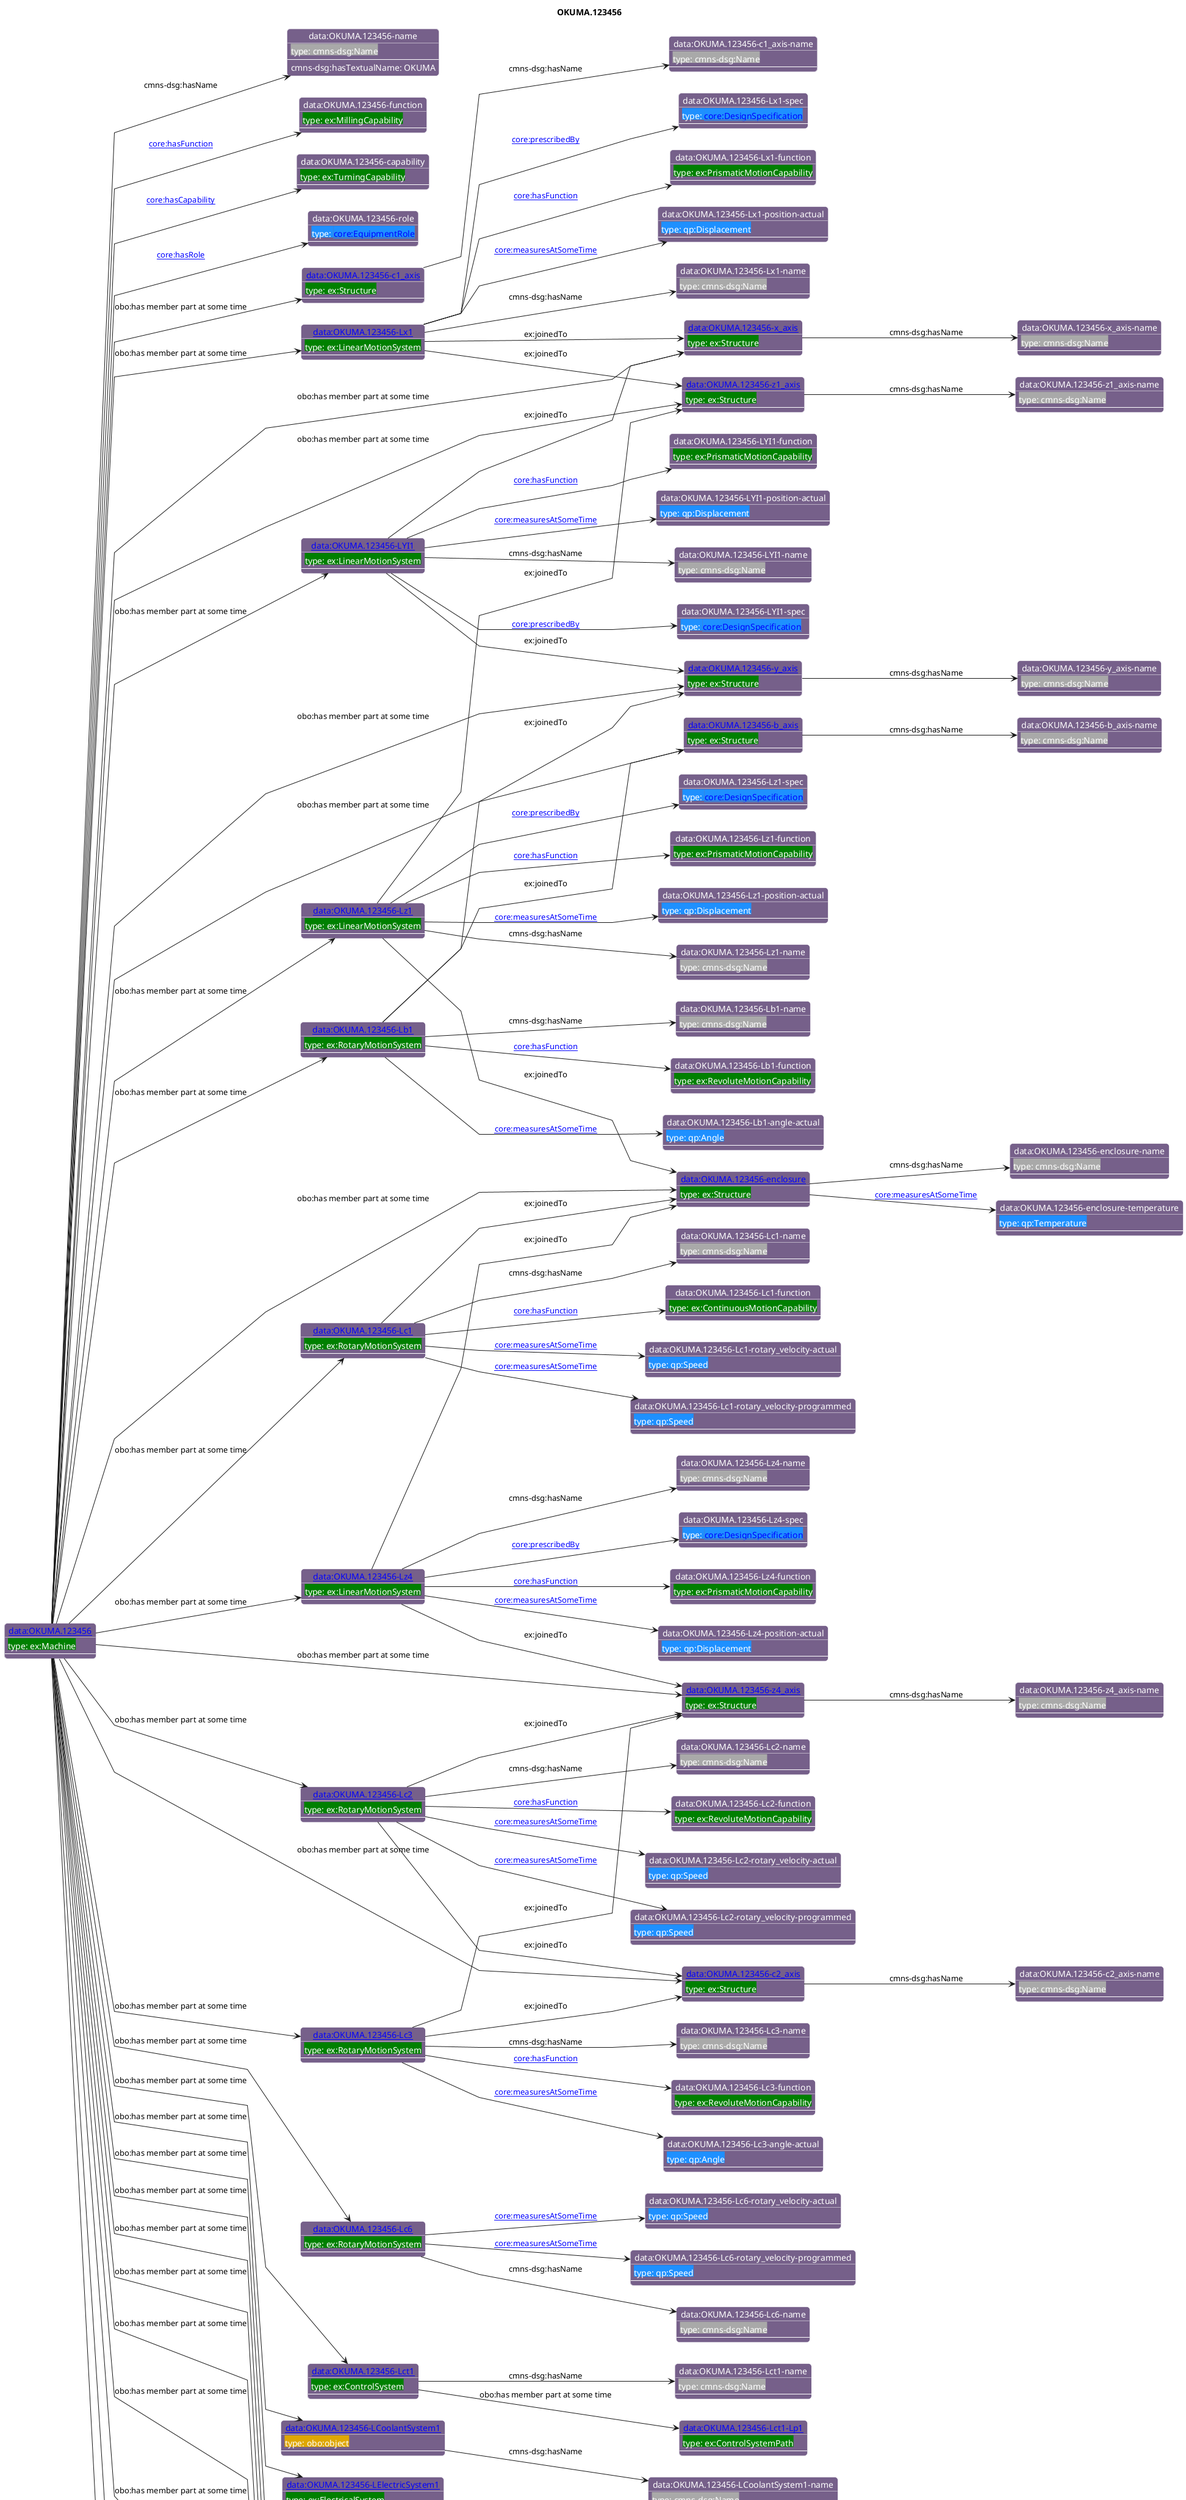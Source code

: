 @startuml
skinparam linetype polyline
left to right direction
title OKUMA.123456

skinparam roundCorner 10

skinparam object {
  BackgroundColor 76608A
  fontColor White
  BorderColor White 
  FontName Helvetica   
}

skinparam class{
   BackgroundColor White
   fontColor black
   FontStyle bold
   FontName Helvetica
}

object "[[./OKUMA.123456.html data:OKUMA.123456]]" as o1 #76608A {
 <back:#Green>type: ex:Machine</back> 
---
 }
object "data:OKUMA.123456-name" as o2 #76608A {
 <back:#DarkGrey>type: cmns-dsg:Name</back> 
---
 }
object "data:OKUMA.123456-function" as o3 #76608A {
 <back:#Green>type: ex:MillingCapability</back> 
---
 }
object "data:OKUMA.123456-capability" as o4 #76608A {
 <back:#Green>type: ex:TurningCapability</back> 
---
 }
object "data:OKUMA.123456-role" as o5 #76608A {
 <back:#1E90FF>type: [[https://spec.industrialontologies.org/ontology/core/Core/EquipmentRole core:EquipmentRole]]</back> 
---
 }
object "[[./OKUMA.123456-x_axis.html data:OKUMA.123456-x_axis]]" as o6 #76608A {
 <back:#Green>type: ex:Structure</back> 
---
 }
object "data:OKUMA.123456-x_axis-name" as o7 #76608A {
 <back:#DarkGrey>type: cmns-dsg:Name</back> 
---
 }
object "[[./OKUMA.123456-y_axis.html data:OKUMA.123456-y_axis]]" as o8 #76608A {
 <back:#Green>type: ex:Structure</back> 
---
 }
object "data:OKUMA.123456-y_axis-name" as o9 #76608A {
 <back:#DarkGrey>type: cmns-dsg:Name</back> 
---
 }
object "[[./OKUMA.123456-z1_axis.html data:OKUMA.123456-z1_axis]]" as o10 #76608A {
 <back:#Green>type: ex:Structure</back> 
---
 }
object "data:OKUMA.123456-z1_axis-name" as o11 #76608A {
 <back:#DarkGrey>type: cmns-dsg:Name</back> 
---
 }
object "[[./OKUMA.123456-z4_axis.html data:OKUMA.123456-z4_axis]]" as o12 #76608A {
 <back:#Green>type: ex:Structure</back> 
---
 }
object "data:OKUMA.123456-z4_axis-name" as o13 #76608A {
 <back:#DarkGrey>type: cmns-dsg:Name</back> 
---
 }
object "[[./OKUMA.123456-b_axis.html data:OKUMA.123456-b_axis]]" as o14 #76608A {
 <back:#Green>type: ex:Structure</back> 
---
 }
object "data:OKUMA.123456-b_axis-name" as o15 #76608A {
 <back:#DarkGrey>type: cmns-dsg:Name</back> 
---
 }
object "[[./OKUMA.123456-c1_axis.html data:OKUMA.123456-c1_axis]]" as o16 #76608A {
 <back:#Green>type: ex:Structure</back> 
---
 }
object "data:OKUMA.123456-c1_axis-name" as o17 #76608A {
 <back:#DarkGrey>type: cmns-dsg:Name</back> 
---
 }
object "[[./OKUMA.123456-c2_axis.html data:OKUMA.123456-c2_axis]]" as o18 #76608A {
 <back:#Green>type: ex:Structure</back> 
---
 }
object "data:OKUMA.123456-c2_axis-name" as o19 #76608A {
 <back:#DarkGrey>type: cmns-dsg:Name</back> 
---
 }
object "[[./OKUMA.123456-Lx1.html data:OKUMA.123456-Lx1]]" as o20 #76608A {
 <back:#Green>type: ex:LinearMotionSystem</back> 
---
 }
object "data:OKUMA.123456-Lx1-name" as o21 #76608A {
 <back:#DarkGrey>type: cmns-dsg:Name</back> 
---
 }
object "data:OKUMA.123456-Lx1-spec" as o22 #76608A {
 <back:#1E90FF>type: [[https://spec.industrialontologies.org/ontology/core/Core/DesignSpecification core:DesignSpecification]]</back> 
---
 }
object "data:OKUMA.123456-Lx1-function" as o23 #76608A {
 <back:#Green>type: ex:PrismaticMotionCapability</back> 
---
 }
object "data:OKUMA.123456-Lx1-position-actual" as o24 #76608A {
 <back:#1E90FF>type: qp:Displacement</back> 
---
 }
object "[[./OKUMA.123456-LYI1.html data:OKUMA.123456-LYI1]]" as o25 #76608A {
 <back:#Green>type: ex:LinearMotionSystem</back> 
---
 }
object "data:OKUMA.123456-LYI1-name" as o26 #76608A {
 <back:#DarkGrey>type: cmns-dsg:Name</back> 
---
 }
object "data:OKUMA.123456-LYI1-spec" as o27 #76608A {
 <back:#1E90FF>type: [[https://spec.industrialontologies.org/ontology/core/Core/DesignSpecification core:DesignSpecification]]</back> 
---
 }
object "data:OKUMA.123456-LYI1-function" as o28 #76608A {
 <back:#Green>type: ex:PrismaticMotionCapability</back> 
---
 }
object "data:OKUMA.123456-LYI1-position-actual" as o29 #76608A {
 <back:#1E90FF>type: qp:Displacement</back> 
---
 }
object "[[./OKUMA.123456-Lz1.html data:OKUMA.123456-Lz1]]" as o30 #76608A {
 <back:#Green>type: ex:LinearMotionSystem</back> 
---
 }
object "data:OKUMA.123456-Lz1-name" as o31 #76608A {
 <back:#DarkGrey>type: cmns-dsg:Name</back> 
---
 }
object "data:OKUMA.123456-Lz1-spec" as o32 #76608A {
 <back:#1E90FF>type: [[https://spec.industrialontologies.org/ontology/core/Core/DesignSpecification core:DesignSpecification]]</back> 
---
 }
object "[[./OKUMA.123456-enclosure.html data:OKUMA.123456-enclosure]]" as o33 #76608A {
 <back:#Green>type: ex:Structure</back> 
---
 }
object "data:OKUMA.123456-Lz1-function" as o34 #76608A {
 <back:#Green>type: ex:PrismaticMotionCapability</back> 
---
 }
object "data:OKUMA.123456-Lz1-position-actual" as o35 #76608A {
 <back:#1E90FF>type: qp:Displacement</back> 
---
 }
object "[[./OKUMA.123456-Lb1.html data:OKUMA.123456-Lb1]]" as o36 #76608A {
 <back:#Green>type: ex:RotaryMotionSystem</back> 
---
 }
object "data:OKUMA.123456-Lb1-name" as o37 #76608A {
 <back:#DarkGrey>type: cmns-dsg:Name</back> 
---
 }
object "data:OKUMA.123456-Lb1-function" as o38 #76608A {
 <back:#Green>type: ex:RevoluteMotionCapability</back> 
---
 }
object "data:OKUMA.123456-Lb1-angle-actual" as o39 #76608A {
 <back:#1E90FF>type: qp:Angle</back> 
---
 }
object "[[./OKUMA.123456-Lc1.html data:OKUMA.123456-Lc1]]" as o40 #76608A {
 <back:#Green>type: ex:RotaryMotionSystem</back> 
---
 }
object "data:OKUMA.123456-Lc1-name" as o41 #76608A {
 <back:#DarkGrey>type: cmns-dsg:Name</back> 
---
 }
object "data:OKUMA.123456-Lc1-function" as o42 #76608A {
 <back:#Green>type: ex:ContinuousMotionCapability</back> 
---
 }
object "data:OKUMA.123456-Lc1-rotary_velocity-actual" as o43 #76608A {
 <back:#1E90FF>type: qp:Speed</back> 
---
 }
object "data:OKUMA.123456-Lc1-rotary_velocity-programmed" as o44 #76608A {
 <back:#1E90FF>type: qp:Speed</back> 
---
 }
object "[[./OKUMA.123456-Lz4.html data:OKUMA.123456-Lz4]]" as o45 #76608A {
 <back:#Green>type: ex:LinearMotionSystem</back> 
---
 }
object "data:OKUMA.123456-Lz4-name" as o46 #76608A {
 <back:#DarkGrey>type: cmns-dsg:Name</back> 
---
 }
object "data:OKUMA.123456-Lz4-spec" as o47 #76608A {
 <back:#1E90FF>type: [[https://spec.industrialontologies.org/ontology/core/Core/DesignSpecification core:DesignSpecification]]</back> 
---
 }
object "data:OKUMA.123456-Lz4-function" as o48 #76608A {
 <back:#Green>type: ex:PrismaticMotionCapability</back> 
---
 }
object "data:OKUMA.123456-Lz4-position-actual" as o49 #76608A {
 <back:#1E90FF>type: qp:Displacement</back> 
---
 }
object "[[./OKUMA.123456-Lc2.html data:OKUMA.123456-Lc2]]" as o50 #76608A {
 <back:#Green>type: ex:RotaryMotionSystem</back> 
---
 }
object "data:OKUMA.123456-Lc2-name" as o51 #76608A {
 <back:#DarkGrey>type: cmns-dsg:Name</back> 
---
 }
object "data:OKUMA.123456-Lc2-function" as o52 #76608A {
 <back:#Green>type: ex:RevoluteMotionCapability</back> 
---
 }
object "data:OKUMA.123456-Lc2-rotary_velocity-actual" as o53 #76608A {
 <back:#1E90FF>type: qp:Speed</back> 
---
 }
object "data:OKUMA.123456-Lc2-rotary_velocity-programmed" as o54 #76608A {
 <back:#1E90FF>type: qp:Speed</back> 
---
 }
object "[[./OKUMA.123456-Lc3.html data:OKUMA.123456-Lc3]]" as o55 #76608A {
 <back:#Green>type: ex:RotaryMotionSystem</back> 
---
 }
object "data:OKUMA.123456-Lc3-name" as o56 #76608A {
 <back:#DarkGrey>type: cmns-dsg:Name</back> 
---
 }
object "data:OKUMA.123456-Lc3-function" as o57 #76608A {
 <back:#Green>type: ex:RevoluteMotionCapability</back> 
---
 }
object "data:OKUMA.123456-Lc3-angle-actual" as o58 #76608A {
 <back:#1E90FF>type: qp:Angle</back> 
---
 }
object "[[./OKUMA.123456-Lc6.html data:OKUMA.123456-Lc6]]" as o59 #76608A {
 <back:#Green>type: ex:RotaryMotionSystem</back> 
---
 }
object "data:OKUMA.123456-Lc6-name" as o60 #76608A {
 <back:#DarkGrey>type: cmns-dsg:Name</back> 
---
 }
object "data:OKUMA.123456-Lc6-rotary_velocity-actual" as o61 #76608A {
 <back:#1E90FF>type: qp:Speed</back> 
---
 }
object "data:OKUMA.123456-Lc6-rotary_velocity-programmed" as o62 #76608A {
 <back:#1E90FF>type: qp:Speed</back> 
---
 }
object "[[./OKUMA.123456-Lct1.html data:OKUMA.123456-Lct1]]" as o63 #76608A {
 <back:#Green>type: ex:ControlSystem</back> 
---
 }
object "data:OKUMA.123456-Lct1-name" as o64 #76608A {
 <back:#DarkGrey>type: cmns-dsg:Name</back> 
---
 }
object "[[./OKUMA.123456-Lct1-Lp1.html data:OKUMA.123456-Lct1-Lp1]]" as o65 #76608A {
 <back:#Green>type: ex:ControlSystemPath</back> 
---
 }
object "[[./OKUMA.123456-LCoolantSystem1.html data:OKUMA.123456-LCoolantSystem1]]" as o66 #76608A {
 <back:#DFA702>type: obo:object</back> 
---
 }
object "data:OKUMA.123456-LCoolantSystem1-name" as o67 #76608A {
 <back:#DarkGrey>type: cmns-dsg:Name</back> 
---
 }
object "[[./OKUMA.123456-LElectricSystem1.html data:OKUMA.123456-LElectricSystem1]]" as o68 #76608A {
 <back:#Green>type: ex:ElectricalSystem</back> 
---
 }
object "data:OKUMA.123456-LElectricSystem1-name" as o69 #76608A {
 <back:#DarkGrey>type: cmns-dsg:Name</back> 
---
 }
object "[[./OKUMA.123456-LHydraulicSystem1.html data:OKUMA.123456-LHydraulicSystem1]]" as o70 #76608A {
 <back:#Green>type: ex:HydraulicSystem</back> 
---
 }
object "data:OKUMA.123456-LHydraulicSystem1-name" as o71 #76608A {
 <back:#DarkGrey>type: cmns-dsg:Name</back> 
---
 }
object "[[./OKUMA.123456-LLubricationSystem1.html data:OKUMA.123456-LLubricationSystem1]]" as o72 #76608A {
 <back:#Green>type: ex:LubricationSystem</back> 
---
 }
object "data:OKUMA.123456-LLubricationSystem1-name" as o73 #76608A {
 <back:#DarkGrey>type: cmns-dsg:Name</back> 
---
 }
object "[[./OKUMA.123456-LPneumaticSystem1.html data:OKUMA.123456-LPneumaticSystem1]]" as o74 #76608A {
 <back:#Green>type: ex:PneumaticSystem</back> 
---
 }
object "data:OKUMA.123456-LPneumaticSystem1-name" as o75 #76608A {
 <back:#DarkGrey>type: cmns-dsg:Name</back> 
---
 }
object "[[./OKUMA.123456-LLoaderSystem1.html data:OKUMA.123456-LLoaderSystem1]]" as o76 #76608A {
 <back:#DFA702>type: obo:object</back> 
---
 }
object "data:OKUMA.123456-LLoaderSystem1-name" as o77 #76608A {
 <back:#DarkGrey>type: cmns-dsg:Name</back> 
---
 }
object "[[./OKUMA.123456-LWasteDisposalSystem1.html data:OKUMA.123456-LWasteDisposalSystem1]]" as o78 #76608A {
 <back:#DFA702>type: obo:object</back> 
---
 }
object "data:OKUMA.123456-LWasteDisposalSystem1-name" as o79 #76608A {
 <back:#DarkGrey>type: cmns-dsg:Name</back> 
---
 }
object "[[./OKUMA.123456-LToolingDeliverySystem1.html data:OKUMA.123456-LToolingDeliverySystem1]]" as o80 #76608A {
 <back:#DFA702>type: obo:object</back> 
---
 }
object "data:OKUMA.123456-LToolingDeliverySystem1-name" as o81 #76608A {
 <back:#DarkGrey>type: cmns-dsg:Name</back> 
---
 }
object "[[./OKUMA.123456-LBarFeederSystem1.html data:OKUMA.123456-LBarFeederSystem1]]" as o82 #76608A {
 <back:#DFA702>type: obo:object</back> 
---
 }
object "data:OKUMA.123456-LBarFeederSystem1-name" as o83 #76608A {
 <back:#DarkGrey>type: cmns-dsg:Name</back> 
---
 }
object "[[./OKUMA.123456-personnel.html data:OKUMA.123456-personnel]]" as o84 #76608A {
 <back:#1E90FF>type: [[https://spec.industrialontologies.org/ontology/core/Core/Person core:Person]]</back> 
---
 }
object "data:OKUMA.123456-personnel-name" as o85 #76608A {
 <back:#DarkGrey>type: cmns-dsg:Name</back> 
---
 }
object "data:OKUMA.123456-enclosure-name" as o86 #76608A {
 <back:#DarkGrey>type: cmns-dsg:Name</back> 
---
 }
object "data:OKUMA.123456-enclosure-temperature" as o87 #76608A {
 <back:#1E90FF>type: qp:Temperature</back> 
---
 }
o1 --> o2 : cmns-dsg:hasName
o2 : cmns-dsg:hasTextualName: OKUMA
o1 --> o3 : [[https://spec.industrialontologies.org/ontology/core/Core/hasFunction core:hasFunction]]
o1 --> o4 : [[https://spec.industrialontologies.org/ontology/core/Core/hasCapability core:hasCapability]]
o1 --> o5 : [[https://spec.industrialontologies.org/ontology/core/Core/hasRole core:hasRole]]
o1 --> o6 : obo:has member part at some time
o6 --> o7 : cmns-dsg:hasName
o1 --> o8 : obo:has member part at some time
o8 --> o9 : cmns-dsg:hasName
o1 --> o10 : obo:has member part at some time
o10 --> o11 : cmns-dsg:hasName
o1 --> o12 : obo:has member part at some time
o12 --> o13 : cmns-dsg:hasName
o1 --> o14 : obo:has member part at some time
o14 --> o15 : cmns-dsg:hasName
o1 --> o16 : obo:has member part at some time
o16 --> o17 : cmns-dsg:hasName
o1 --> o18 : obo:has member part at some time
o18 --> o19 : cmns-dsg:hasName
o1 --> o20 : obo:has member part at some time
o20 --> o21 : cmns-dsg:hasName
o20 --> o22 : [[https://spec.industrialontologies.org/ontology/core/Core/prescribedBy core:prescribedBy]]
o20 --> o10 : ex:joinedTo
o20 --> o6 : ex:joinedTo
o20 --> o23 : [[https://spec.industrialontologies.org/ontology/core/Core/hasFunction core:hasFunction]]
o20 --> o24 : [[https://spec.industrialontologies.org/ontology/core/Core/measuresAtSomeTime core:measuresAtSomeTime]]
o1 --> o25 : obo:has member part at some time
o25 --> o26 : cmns-dsg:hasName
o25 --> o27 : [[https://spec.industrialontologies.org/ontology/core/Core/prescribedBy core:prescribedBy]]
o25 --> o6 : ex:joinedTo
o25 --> o8 : ex:joinedTo
o25 --> o28 : [[https://spec.industrialontologies.org/ontology/core/Core/hasFunction core:hasFunction]]
o25 --> o29 : [[https://spec.industrialontologies.org/ontology/core/Core/measuresAtSomeTime core:measuresAtSomeTime]]
o1 --> o30 : obo:has member part at some time
o30 --> o31 : cmns-dsg:hasName
o30 --> o32 : [[https://spec.industrialontologies.org/ontology/core/Core/prescribedBy core:prescribedBy]]
o30 --> o33 : ex:joinedTo
o30 --> o10 : ex:joinedTo
o30 --> o34 : [[https://spec.industrialontologies.org/ontology/core/Core/hasFunction core:hasFunction]]
o30 --> o35 : [[https://spec.industrialontologies.org/ontology/core/Core/measuresAtSomeTime core:measuresAtSomeTime]]
o1 --> o36 : obo:has member part at some time
o36 --> o37 : cmns-dsg:hasName
o36 --> o8 : ex:joinedTo
o36 --> o14 : ex:joinedTo
o36 --> o38 : [[https://spec.industrialontologies.org/ontology/core/Core/hasFunction core:hasFunction]]
o36 --> o39 : [[https://spec.industrialontologies.org/ontology/core/Core/measuresAtSomeTime core:measuresAtSomeTime]]
o1 --> o40 : obo:has member part at some time
o40 --> o41 : cmns-dsg:hasName
o40 --> o33 : ex:joinedTo
o40 --> o42 : [[https://spec.industrialontologies.org/ontology/core/Core/hasFunction core:hasFunction]]
o40 --> o43 : [[https://spec.industrialontologies.org/ontology/core/Core/measuresAtSomeTime core:measuresAtSomeTime]]
o40 --> o44 : [[https://spec.industrialontologies.org/ontology/core/Core/measuresAtSomeTime core:measuresAtSomeTime]]
o1 --> o45 : obo:has member part at some time
o45 --> o46 : cmns-dsg:hasName
o45 --> o47 : [[https://spec.industrialontologies.org/ontology/core/Core/prescribedBy core:prescribedBy]]
o45 --> o33 : ex:joinedTo
o45 --> o12 : ex:joinedTo
o45 --> o48 : [[https://spec.industrialontologies.org/ontology/core/Core/hasFunction core:hasFunction]]
o45 --> o49 : [[https://spec.industrialontologies.org/ontology/core/Core/measuresAtSomeTime core:measuresAtSomeTime]]
o1 --> o50 : obo:has member part at some time
o50 --> o51 : cmns-dsg:hasName
o50 --> o12 : ex:joinedTo
o50 --> o18 : ex:joinedTo
o50 --> o52 : [[https://spec.industrialontologies.org/ontology/core/Core/hasFunction core:hasFunction]]
o50 --> o53 : [[https://spec.industrialontologies.org/ontology/core/Core/measuresAtSomeTime core:measuresAtSomeTime]]
o50 --> o54 : [[https://spec.industrialontologies.org/ontology/core/Core/measuresAtSomeTime core:measuresAtSomeTime]]
o1 --> o55 : obo:has member part at some time
o55 --> o56 : cmns-dsg:hasName
o55 --> o12 : ex:joinedTo
o55 --> o18 : ex:joinedTo
o55 --> o57 : [[https://spec.industrialontologies.org/ontology/core/Core/hasFunction core:hasFunction]]
o55 --> o58 : [[https://spec.industrialontologies.org/ontology/core/Core/measuresAtSomeTime core:measuresAtSomeTime]]
o1 --> o59 : obo:has member part at some time
o59 --> o60 : cmns-dsg:hasName
o59 --> o61 : [[https://spec.industrialontologies.org/ontology/core/Core/measuresAtSomeTime core:measuresAtSomeTime]]
o59 --> o62 : [[https://spec.industrialontologies.org/ontology/core/Core/measuresAtSomeTime core:measuresAtSomeTime]]
o1 --> o63 : obo:has member part at some time
o63 --> o64 : cmns-dsg:hasName
o63 --> o65 : obo:has member part at some time
o1 --> o66 : obo:has member part at some time
o66 --> o67 : cmns-dsg:hasName
o1 --> o68 : obo:has member part at some time
o68 --> o69 : cmns-dsg:hasName
o1 --> o70 : obo:has member part at some time
o70 --> o71 : cmns-dsg:hasName
o1 --> o72 : obo:has member part at some time
o72 --> o73 : cmns-dsg:hasName
o1 --> o74 : obo:has member part at some time
o74 --> o75 : cmns-dsg:hasName
o1 --> o76 : obo:has member part at some time
o76 --> o77 : cmns-dsg:hasName
o1 --> o78 : obo:has member part at some time
o78 --> o79 : cmns-dsg:hasName
o1 --> o80 : obo:has member part at some time
o80 --> o81 : cmns-dsg:hasName
o1 --> o82 : obo:has member part at some time
o82 --> o83 : cmns-dsg:hasName
o1 --> o84 : obo:has member part at some time
o84 --> o85 : cmns-dsg:hasName
o1 --> o33 : obo:has member part at some time
o33 --> o86 : cmns-dsg:hasName
o33 --> o87 : [[https://spec.industrialontologies.org/ontology/core/Core/measuresAtSomeTime core:measuresAtSomeTime]]
@enduml
